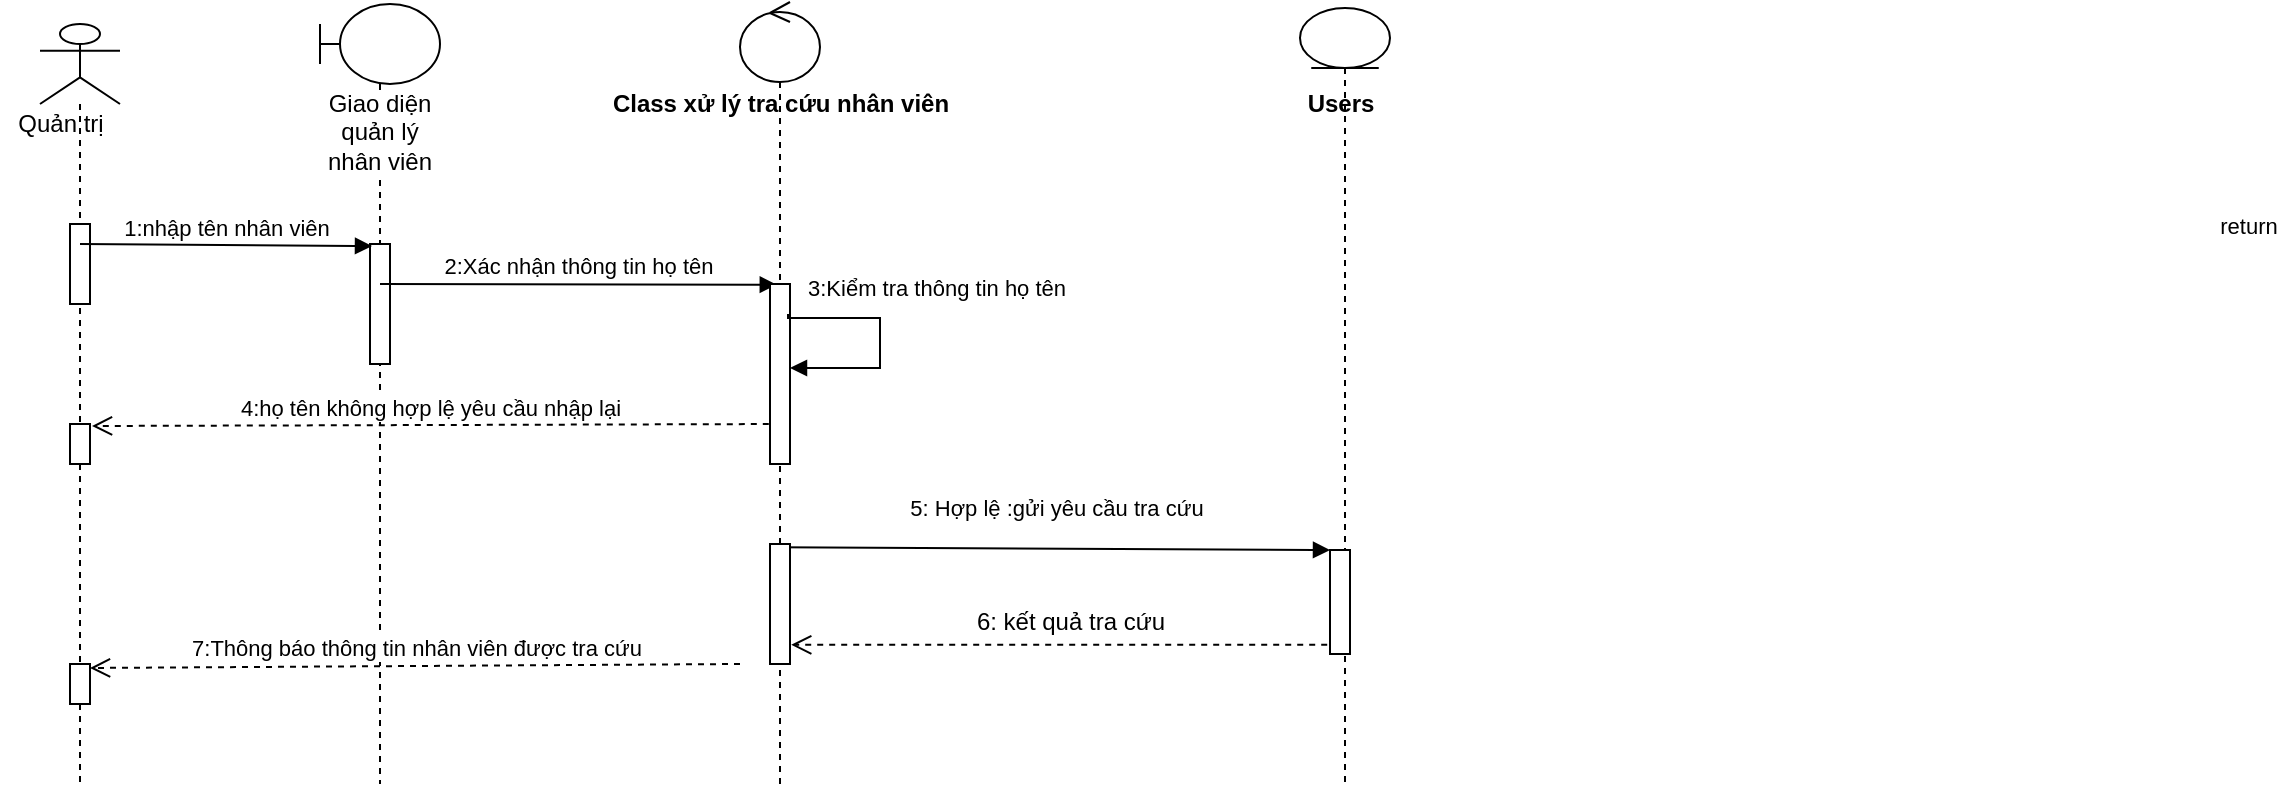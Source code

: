<mxfile version="12.3.9" type="device" pages="1"><diagram id="oYNqcJ1V-YocR8-MEG0F" name="Page-1"><mxGraphModel dx="1038" dy="531" grid="1" gridSize="10" guides="1" tooltips="1" connect="1" arrows="1" fold="1" page="1" pageScale="1" pageWidth="827" pageHeight="1169" math="0" shadow="0"><root><mxCell id="0"/><mxCell id="1" parent="0"/><mxCell id="dGLvdBdhM5jmOPDacFoK-4" value="" style="shape=umlLifeline;participant=umlActor;perimeter=lifelinePerimeter;whiteSpace=wrap;html=1;container=1;collapsible=0;recursiveResize=0;verticalAlign=top;spacingTop=36;labelBackgroundColor=#ffffff;outlineConnect=0;" parent="1" vertex="1"><mxGeometry x="20" y="20" width="40" height="380" as="geometry"/></mxCell><mxCell id="dGLvdBdhM5jmOPDacFoK-5" value="Quản trị" style="text;html=1;align=center;verticalAlign=middle;resizable=0;points=[];;autosize=1;" parent="dGLvdBdhM5jmOPDacFoK-4" vertex="1"><mxGeometry x="-20" y="40" width="60" height="20" as="geometry"/></mxCell><mxCell id="dGLvdBdhM5jmOPDacFoK-6" value="" style="html=1;points=[];perimeter=orthogonalPerimeter;" parent="dGLvdBdhM5jmOPDacFoK-4" vertex="1"><mxGeometry x="15" y="100" width="10" height="40" as="geometry"/></mxCell><mxCell id="hxWgJqKo6K944Privin_-9" value="" style="html=1;points=[];perimeter=orthogonalPerimeter;" parent="dGLvdBdhM5jmOPDacFoK-4" vertex="1"><mxGeometry x="15" y="320" width="10" height="20" as="geometry"/></mxCell><mxCell id="IKa3dy3F1PjCVyayHEUj-4" value="" style="html=1;points=[];perimeter=orthogonalPerimeter;" parent="dGLvdBdhM5jmOPDacFoK-4" vertex="1"><mxGeometry x="15" y="200" width="10" height="20" as="geometry"/></mxCell><mxCell id="dGLvdBdhM5jmOPDacFoK-8" value="Giao diện quản lý nhân viên" style="shape=umlLifeline;participant=umlBoundary;perimeter=lifelinePerimeter;whiteSpace=wrap;html=1;container=1;collapsible=0;recursiveResize=0;verticalAlign=top;spacingTop=36;labelBackgroundColor=#ffffff;outlineConnect=0;" parent="1" vertex="1"><mxGeometry x="160" y="10" width="60" height="390" as="geometry"/></mxCell><mxCell id="dGLvdBdhM5jmOPDacFoK-9" value="" style="html=1;points=[];perimeter=orthogonalPerimeter;" parent="dGLvdBdhM5jmOPDacFoK-8" vertex="1"><mxGeometry x="25" y="120" width="10" height="60" as="geometry"/></mxCell><mxCell id="dGLvdBdhM5jmOPDacFoK-10" value="1:nhập tên nhân viên" style="html=1;verticalAlign=bottom;endArrow=block;entryX=0.1;entryY=0.017;entryDx=0;entryDy=0;entryPerimeter=0;" parent="1" edge="1"><mxGeometry width="80" relative="1" as="geometry"><mxPoint x="40" y="130" as="sourcePoint"/><mxPoint x="186" y="131.02" as="targetPoint"/><Array as="points"/></mxGeometry></mxCell><mxCell id="dGLvdBdhM5jmOPDacFoK-14" value="2:Xác nhận thông tin họ tên" style="html=1;verticalAlign=bottom;endArrow=block;entryX=0.34;entryY=0.004;entryDx=0;entryDy=0;entryPerimeter=0;" parent="1" edge="1" target="hxWgJqKo6K944Privin_-1"><mxGeometry width="80" relative="1" as="geometry"><mxPoint x="190" y="150" as="sourcePoint"/><mxPoint x="360" y="150" as="targetPoint"/></mxGeometry></mxCell><mxCell id="IKa3dy3F1PjCVyayHEUj-31" value="4:họ tên không hợp lệ yêu cầu nhập lại" style="html=1;verticalAlign=bottom;endArrow=open;dashed=1;endSize=8;entryX=1.1;entryY=0.05;entryDx=0;entryDy=0;entryPerimeter=0;exitX=-0.06;exitY=0.778;exitDx=0;exitDy=0;exitPerimeter=0;" parent="1" edge="1" source="hxWgJqKo6K944Privin_-1"><mxGeometry relative="1" as="geometry"><mxPoint x="370" y="220" as="sourcePoint"/><mxPoint x="46" y="221" as="targetPoint"/></mxGeometry></mxCell><mxCell id="IKa3dy3F1PjCVyayHEUj-32" value="5: Hợp lệ :gửi yêu cầu tra cứu" style="html=1;verticalAlign=bottom;endArrow=block;exitX=0.34;exitY=0.027;exitDx=0;exitDy=0;exitPerimeter=0;" parent="1" edge="1" target="IKa3dy3F1PjCVyayHEUj-16" source="IKa3dy3F1PjCVyayHEUj-15"><mxGeometry x="0.01" y="11" width="80" relative="1" as="geometry"><mxPoint x="370" y="280" as="sourcePoint"/><mxPoint x="746" y="282" as="targetPoint"/><mxPoint as="offset"/></mxGeometry></mxCell><mxCell id="IKa3dy3F1PjCVyayHEUj-34" value="return" style="html=1;verticalAlign=bottom;endArrow=open;dashed=1;endSize=8;entryX=1.06;entryY=0.84;entryDx=0;entryDy=0;entryPerimeter=0;exitX=-0.14;exitY=0.912;exitDx=0;exitDy=0;exitPerimeter=0;" parent="1" target="IKa3dy3F1PjCVyayHEUj-15" edge="1" source="IKa3dy3F1PjCVyayHEUj-16"><mxGeometry x="-1" y="-502" relative="1" as="geometry"><mxPoint x="750" y="330" as="sourcePoint"/><mxPoint x="670" y="330" as="targetPoint"/><mxPoint x="460" y="302" as="offset"/></mxGeometry></mxCell><mxCell id="IKa3dy3F1PjCVyayHEUj-35" value="6: kết quả tra cứu" style="text;html=1;align=center;verticalAlign=middle;resizable=0;points=[];;autosize=1;" parent="1" vertex="1"><mxGeometry x="480" y="309" width="110" height="20" as="geometry"/></mxCell><mxCell id="IKa3dy3F1PjCVyayHEUj-36" value="7:Thông báo thông tin nhân viên được tra cứu" style="html=1;verticalAlign=bottom;endArrow=open;dashed=1;endSize=8;entryX=1;entryY=0.1;entryDx=0;entryDy=0;entryPerimeter=0;" parent="1" target="hxWgJqKo6K944Privin_-9" edge="1"><mxGeometry relative="1" as="geometry"><mxPoint x="370" y="340" as="sourcePoint"/><mxPoint x="290" y="340" as="targetPoint"/></mxGeometry></mxCell><mxCell id="6ZPJUptKrRvJPxEOpqkv-1" value="" style="shape=umlLifeline;participant=umlControl;perimeter=lifelinePerimeter;whiteSpace=wrap;html=1;container=1;collapsible=0;recursiveResize=0;verticalAlign=top;spacingTop=36;labelBackgroundColor=#ffffff;outlineConnect=0;" vertex="1" parent="1"><mxGeometry x="370" y="9" width="40" height="391" as="geometry"/></mxCell><mxCell id="hxWgJqKo6K944Privin_-1" value="" style="html=1;points=[];perimeter=orthogonalPerimeter;" parent="6ZPJUptKrRvJPxEOpqkv-1" vertex="1"><mxGeometry x="15" y="141" width="10" height="90" as="geometry"/></mxCell><mxCell id="hxWgJqKo6K944Privin_-2" value="3:Kiểm tra thông tin họ tên" style="edgeStyle=orthogonalEdgeStyle;html=1;align=left;spacingLeft=2;endArrow=block;rounded=0;exitX=0.9;exitY=0.167;exitDx=0;exitDy=0;exitPerimeter=0;" parent="6ZPJUptKrRvJPxEOpqkv-1" source="hxWgJqKo6K944Privin_-1" target="hxWgJqKo6K944Privin_-1" edge="1"><mxGeometry x="-0.868" y="15" relative="1" as="geometry"><mxPoint x="75" y="123" as="sourcePoint"/><Array as="points"><mxPoint x="24" y="158"/><mxPoint x="70" y="158"/><mxPoint x="70" y="183"/></Array><mxPoint as="offset"/></mxGeometry></mxCell><mxCell id="IKa3dy3F1PjCVyayHEUj-15" value="" style="html=1;points=[];perimeter=orthogonalPerimeter;" parent="6ZPJUptKrRvJPxEOpqkv-1" vertex="1"><mxGeometry x="15" y="271" width="10" height="60" as="geometry"/></mxCell><mxCell id="6ZPJUptKrRvJPxEOpqkv-4" value="&lt;b&gt;Class xử lý tra cứu nhân viên&lt;/b&gt;" style="text;html=1;align=center;verticalAlign=middle;resizable=0;points=[];;autosize=1;" vertex="1" parent="1"><mxGeometry x="300" y="50" width="180" height="20" as="geometry"/></mxCell><mxCell id="6ZPJUptKrRvJPxEOpqkv-5" value="" style="shape=umlLifeline;participant=umlEntity;perimeter=lifelinePerimeter;whiteSpace=wrap;html=1;container=1;collapsible=0;recursiveResize=0;verticalAlign=top;spacingTop=36;labelBackgroundColor=#ffffff;outlineConnect=0;size=30;" vertex="1" parent="1"><mxGeometry x="650" y="12" width="45" height="388" as="geometry"/></mxCell><mxCell id="IKa3dy3F1PjCVyayHEUj-16" value="" style="html=1;points=[];perimeter=orthogonalPerimeter;" parent="6ZPJUptKrRvJPxEOpqkv-5" vertex="1"><mxGeometry x="15" y="271" width="10" height="52" as="geometry"/></mxCell><mxCell id="6ZPJUptKrRvJPxEOpqkv-6" value="Users" style="text;html=1;align=center;verticalAlign=middle;resizable=0;points=[];;autosize=1;fontStyle=1" vertex="1" parent="6ZPJUptKrRvJPxEOpqkv-5"><mxGeometry x="-5" y="38" width="50" height="20" as="geometry"/></mxCell></root></mxGraphModel></diagram></mxfile>